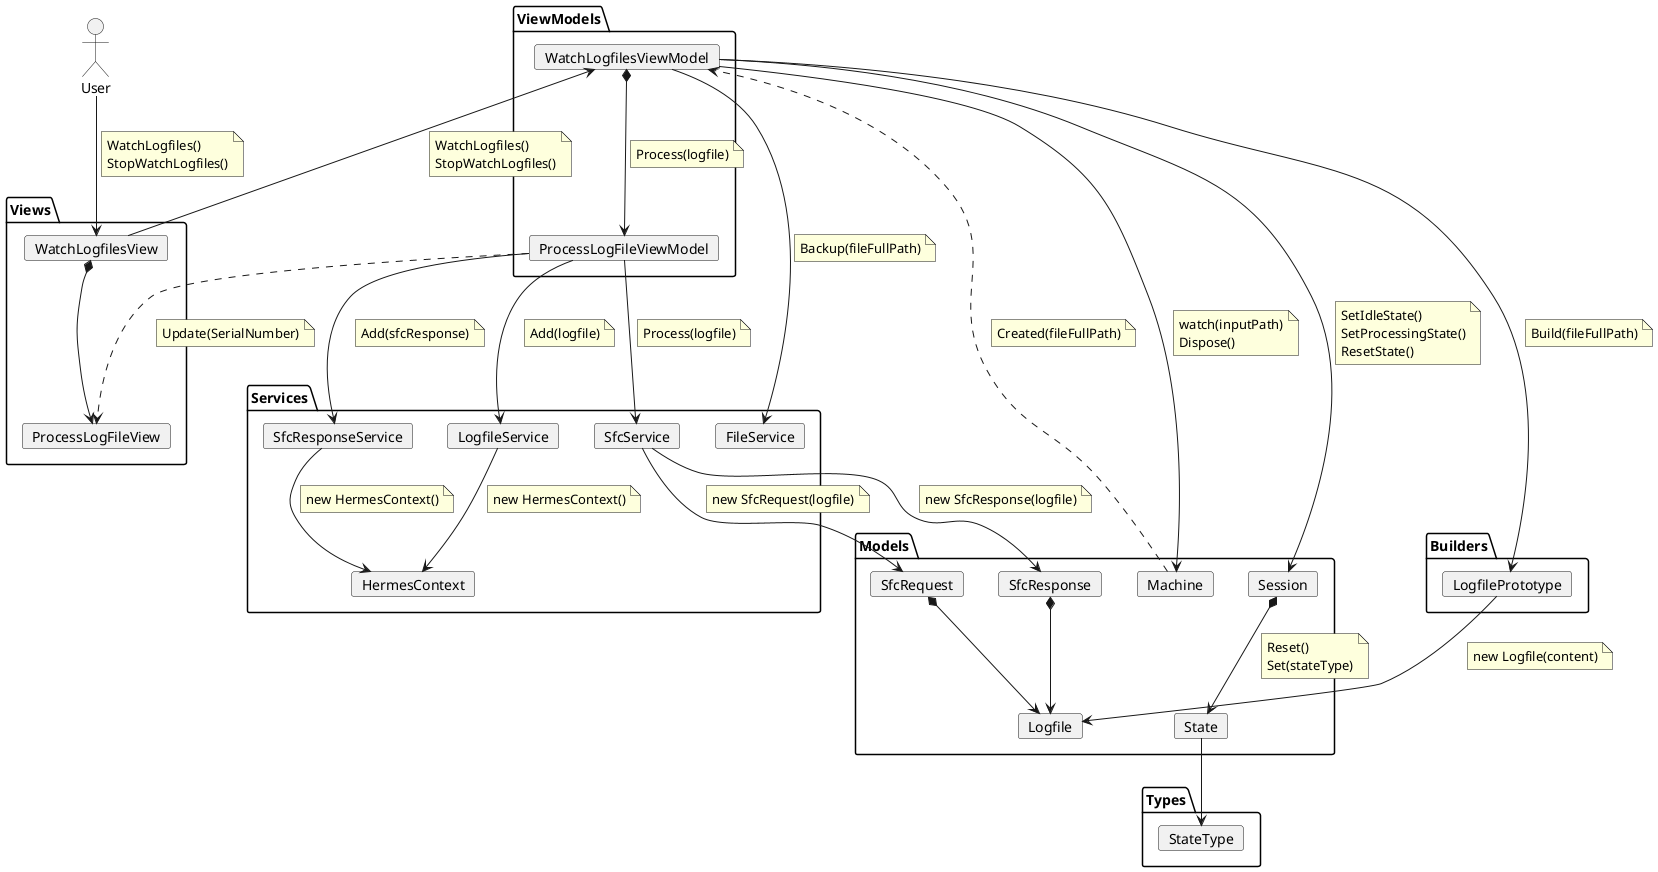 @startuml

package Types {
  card StateType
}

package Models {
  card Machine
  card Session
  card State
  card SfcRequest
  card Logfile
  card SfcResponse

  Session *--> State
    note on link
        Reset()
        Set(stateType)
    end note

  State --> StateType

  SfcRequest *--> Logfile
  SfcResponse *--> Logfile
}

package Builders{
    card LogfilePrototype

    LogfilePrototype --> Logfile
        note on link
        new Logfile(content)
        end note
}

package Services {
  card SfcService
  card FileService
  card LogfileService
  card SfcResponseService
  card HermesContext

  SfcService --> SfcRequest
    note on link
      new SfcRequest(logfile)
    end note

  SfcService --> SfcResponse
    note on link
      new SfcResponse(logfile)
    end note

  LogfileService --> HermesContext
    note on link
        new HermesContext()
    end note
    
  SfcResponseService --> HermesContext
    note on link
        new HermesContext()
    end note
}

package ViewModels {
  card ProcessLogFileViewModel
  card WatchLogfilesViewModel
  
  WatchLogfilesViewModel --> Machine
    note on link
      watch(inputPath)
      Dispose()
    end note
    
  WatchLogfilesViewModel --> FileService
    note on link
      Backup(fileFullPath)
    end note

  WatchLogfilesViewModel *--> ProcessLogFileViewModel
    note on link
      Process(logfile)
    end note
    
  WatchLogfilesViewModel --> LogfilePrototype
    note on link
      Build(fileFullPath)
    end note

  WatchLogfilesViewModel --> Session
    note on link
      SetIdleState()
      SetProcessingState()
      ResetState()
    end note

  ProcessLogFileViewModel --> LogfileService
    note on link
      Add(logfile)
    end note
    
  ProcessLogFileViewModel --> SfcService
    note on link
      Process(logfile)
    end note
    
  ProcessLogFileViewModel --> SfcResponseService
    note on link
      Add(sfcResponse)
    end note
    
  'Bindings'
    
  Machine ..> WatchLogfilesViewModel
    note on link
      Created(fileFullPath)
    end note
}


package Views {
  card WatchLogfilesView
  card ProcessLogFileView

  WatchLogfilesView *--> ProcessLogFileView
  WatchLogfilesView --> WatchLogfilesViewModel
    note on link
      WatchLogfiles()
      StopWatchLogfiles()
    end note
  
  'Bindings'
    
  ProcessLogFileViewModel ..> ProcessLogFileView
    note on link
      Update(SerialNumber)
    end note
}

:User: --> WatchLogfilesView
  note on link
    WatchLogfiles()
    StopWatchLogfiles()
  end note
@enduml
